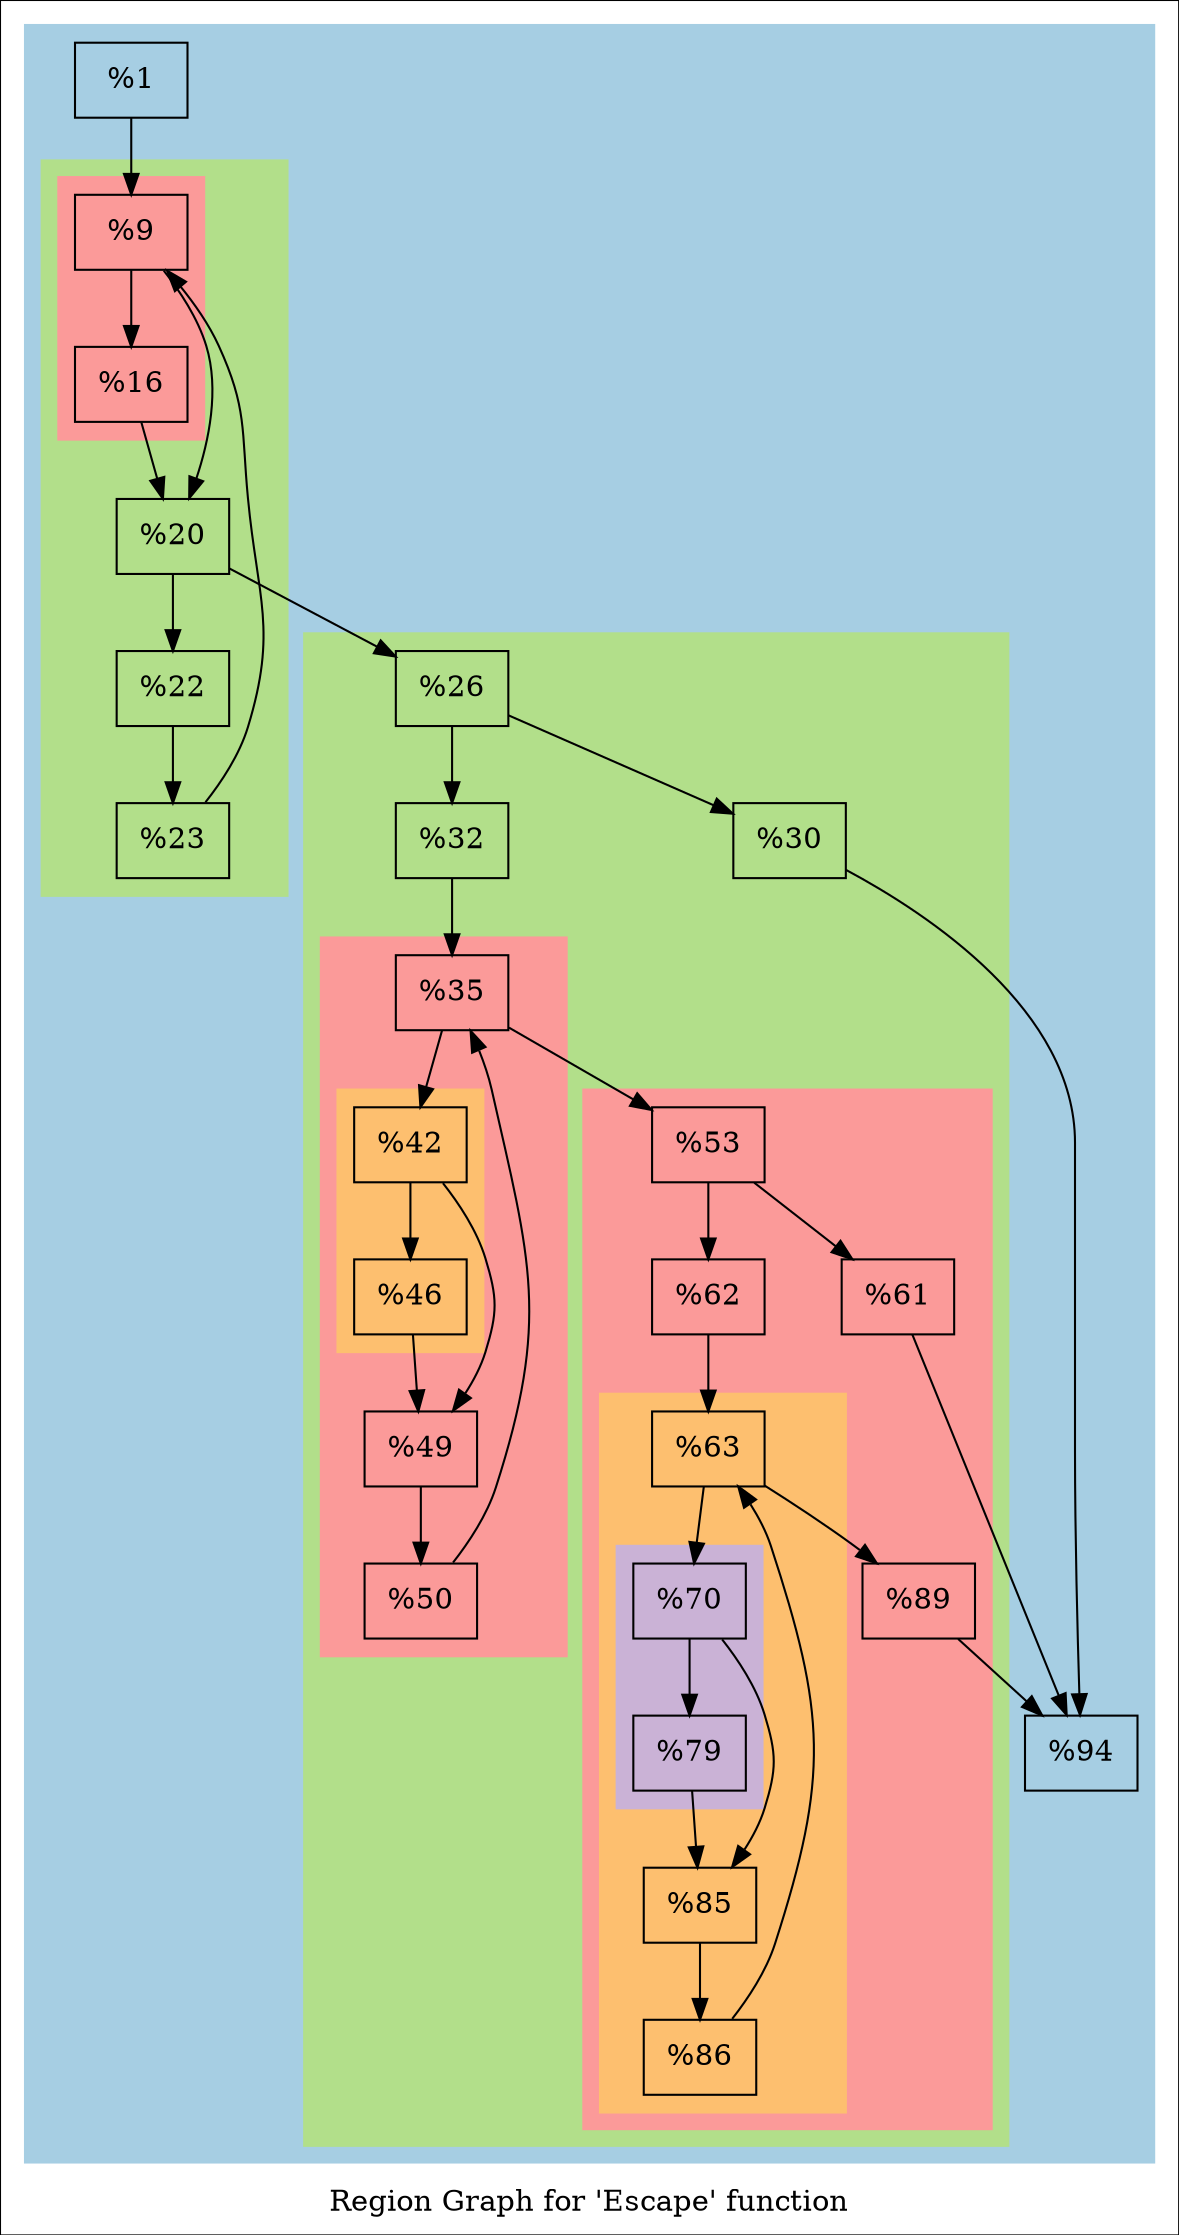 digraph "Region Graph for 'Escape' function" {
	label="Region Graph for 'Escape' function";

	Node0xccbcb0 [shape=record,label="{%1}"];
	Node0xccbcb0 -> Node0xd5bf70;
	Node0xd5bf70 [shape=record,label="{%9}"];
	Node0xd5bf70 -> Node0xd0a810;
	Node0xd5bf70 -> Node0xd448c0;
	Node0xd0a810 [shape=record,label="{%16}"];
	Node0xd0a810 -> Node0xd448c0;
	Node0xd448c0 [shape=record,label="{%20}"];
	Node0xd448c0 -> Node0xd67470;
	Node0xd448c0 -> Node0xd54210;
	Node0xd67470 [shape=record,label="{%22}"];
	Node0xd67470 -> Node0xd5e720;
	Node0xd5e720 [shape=record,label="{%23}"];
	Node0xd5e720 -> Node0xd5bf70[constraint=false];
	Node0xd54210 [shape=record,label="{%26}"];
	Node0xd54210 -> Node0xccad00;
	Node0xd54210 -> Node0xd62650;
	Node0xccad00 [shape=record,label="{%30}"];
	Node0xccad00 -> Node0xd935c0;
	Node0xd935c0 [shape=record,label="{%94}"];
	Node0xd62650 [shape=record,label="{%32}"];
	Node0xd62650 -> Node0xd29670;
	Node0xd29670 [shape=record,label="{%35}"];
	Node0xd29670 -> Node0xd1bf50;
	Node0xd29670 -> Node0xd5c0a0;
	Node0xd1bf50 [shape=record,label="{%42}"];
	Node0xd1bf50 -> Node0xd5cf70;
	Node0xd1bf50 -> Node0xd55360;
	Node0xd5cf70 [shape=record,label="{%46}"];
	Node0xd5cf70 -> Node0xd55360;
	Node0xd55360 [shape=record,label="{%49}"];
	Node0xd55360 -> Node0xd5f920;
	Node0xd5f920 [shape=record,label="{%50}"];
	Node0xd5f920 -> Node0xd29670[constraint=false];
	Node0xd5c0a0 [shape=record,label="{%53}"];
	Node0xd5c0a0 -> Node0xd5ebc0;
	Node0xd5c0a0 -> Node0xd00790;
	Node0xd5ebc0 [shape=record,label="{%61}"];
	Node0xd5ebc0 -> Node0xd935c0;
	Node0xd00790 [shape=record,label="{%62}"];
	Node0xd00790 -> Node0xd2a190;
	Node0xd2a190 [shape=record,label="{%63}"];
	Node0xd2a190 -> Node0xce28a0;
	Node0xd2a190 -> Node0xd8c140;
	Node0xce28a0 [shape=record,label="{%70}"];
	Node0xce28a0 -> Node0xd63b50;
	Node0xce28a0 -> Node0xd54e90;
	Node0xd63b50 [shape=record,label="{%79}"];
	Node0xd63b50 -> Node0xd54e90;
	Node0xd54e90 [shape=record,label="{%85}"];
	Node0xd54e90 -> Node0xd5bde0;
	Node0xd5bde0 [shape=record,label="{%86}"];
	Node0xd5bde0 -> Node0xd2a190[constraint=false];
	Node0xd8c140 [shape=record,label="{%89}"];
	Node0xd8c140 -> Node0xd935c0;
	colorscheme = "paired12"
        subgraph cluster_0xc57530 {
          label = "";
          style = filled;
          color = 1
          subgraph cluster_0xd83b20 {
            label = "";
            style = filled;
            color = 3
            subgraph cluster_0xd88120 {
              label = "";
              style = filled;
              color = 5
              Node0xd5bf70;
              Node0xd0a810;
            }
            Node0xd448c0;
            Node0xd67470;
            Node0xd5e720;
          }
          subgraph cluster_0xdbb2b0 {
            label = "";
            style = filled;
            color = 3
            subgraph cluster_0xdc45b0 {
              label = "";
              style = filled;
              color = 5
              subgraph cluster_0xc7b010 {
                label = "";
                style = filled;
                color = 7
                Node0xd1bf50;
                Node0xd5cf70;
              }
              Node0xd29670;
              Node0xd55360;
              Node0xd5f920;
            }
            subgraph cluster_0xc575b0 {
              label = "";
              style = filled;
              color = 5
              subgraph cluster_0xdc4530 {
                label = "";
                style = filled;
                color = 7
                subgraph cluster_0xc7c2c0 {
                  label = "";
                  style = filled;
                  color = 9
                  Node0xce28a0;
                  Node0xd63b50;
                }
                Node0xd2a190;
                Node0xd54e90;
                Node0xd5bde0;
              }
              Node0xd5c0a0;
              Node0xd5ebc0;
              Node0xd00790;
              Node0xd8c140;
            }
            Node0xd54210;
            Node0xccad00;
            Node0xd62650;
          }
          Node0xccbcb0;
          Node0xd935c0;
        }
}
